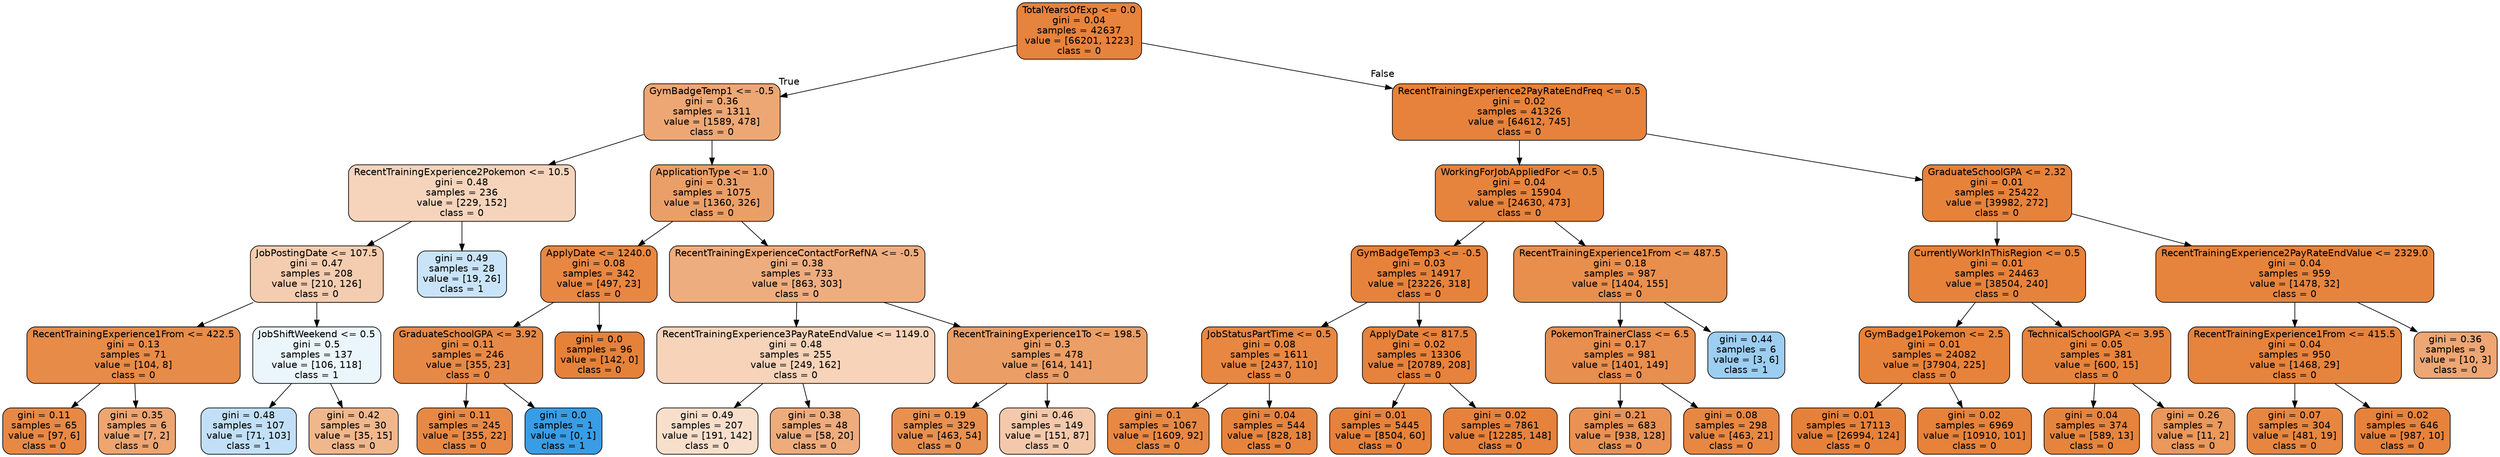 digraph Tree {
node [shape=box, style="filled, rounded", color="black", fontname=helvetica] ;
edge [fontname=helvetica] ;
0 [label="TotalYearsOfExp <= 0.0\ngini = 0.04\nsamples = 42637\nvalue = [66201, 1223]\nclass = 0", fillcolor="#e58139fa"] ;
1 [label="GymBadgeTemp1 <= -0.5\ngini = 0.36\nsamples = 1311\nvalue = [1589, 478]\nclass = 0", fillcolor="#e58139b2"] ;
0 -> 1 [labeldistance=2.5, labelangle=45, headlabel="True"] ;
2 [label="RecentTrainingExperience2Pokemon <= 10.5\ngini = 0.48\nsamples = 236\nvalue = [229, 152]\nclass = 0", fillcolor="#e5813956"] ;
1 -> 2 ;
3 [label="JobPostingDate <= 107.5\ngini = 0.47\nsamples = 208\nvalue = [210, 126]\nclass = 0", fillcolor="#e5813966"] ;
2 -> 3 ;
4 [label="RecentTrainingExperience1From <= 422.5\ngini = 0.13\nsamples = 71\nvalue = [104, 8]\nclass = 0", fillcolor="#e58139eb"] ;
3 -> 4 ;
5 [label="gini = 0.11\nsamples = 65\nvalue = [97, 6]\nclass = 0", fillcolor="#e58139ef"] ;
4 -> 5 ;
6 [label="gini = 0.35\nsamples = 6\nvalue = [7, 2]\nclass = 0", fillcolor="#e58139b6"] ;
4 -> 6 ;
7 [label="JobShiftWeekend <= 0.5\ngini = 0.5\nsamples = 137\nvalue = [106, 118]\nclass = 1", fillcolor="#399de51a"] ;
3 -> 7 ;
8 [label="gini = 0.48\nsamples = 107\nvalue = [71, 103]\nclass = 1", fillcolor="#399de54f"] ;
7 -> 8 ;
9 [label="gini = 0.42\nsamples = 30\nvalue = [35, 15]\nclass = 0", fillcolor="#e5813992"] ;
7 -> 9 ;
10 [label="gini = 0.49\nsamples = 28\nvalue = [19, 26]\nclass = 1", fillcolor="#399de545"] ;
2 -> 10 ;
11 [label="ApplicationType <= 1.0\ngini = 0.31\nsamples = 1075\nvalue = [1360, 326]\nclass = 0", fillcolor="#e58139c2"] ;
1 -> 11 ;
12 [label="ApplyDate <= 1240.0\ngini = 0.08\nsamples = 342\nvalue = [497, 23]\nclass = 0", fillcolor="#e58139f3"] ;
11 -> 12 ;
13 [label="GraduateSchoolGPA <= 3.92\ngini = 0.11\nsamples = 246\nvalue = [355, 23]\nclass = 0", fillcolor="#e58139ee"] ;
12 -> 13 ;
14 [label="gini = 0.11\nsamples = 245\nvalue = [355, 22]\nclass = 0", fillcolor="#e58139ef"] ;
13 -> 14 ;
15 [label="gini = 0.0\nsamples = 1\nvalue = [0, 1]\nclass = 1", fillcolor="#399de5ff"] ;
13 -> 15 ;
16 [label="gini = 0.0\nsamples = 96\nvalue = [142, 0]\nclass = 0", fillcolor="#e58139ff"] ;
12 -> 16 ;
17 [label="RecentTrainingExperienceContactForRefNA <= -0.5\ngini = 0.38\nsamples = 733\nvalue = [863, 303]\nclass = 0", fillcolor="#e58139a5"] ;
11 -> 17 ;
18 [label="RecentTrainingExperience3PayRateEndValue <= 1149.0\ngini = 0.48\nsamples = 255\nvalue = [249, 162]\nclass = 0", fillcolor="#e5813959"] ;
17 -> 18 ;
19 [label="gini = 0.49\nsamples = 207\nvalue = [191, 142]\nclass = 0", fillcolor="#e5813941"] ;
18 -> 19 ;
20 [label="gini = 0.38\nsamples = 48\nvalue = [58, 20]\nclass = 0", fillcolor="#e58139a7"] ;
18 -> 20 ;
21 [label="RecentTrainingExperience1To <= 198.5\ngini = 0.3\nsamples = 478\nvalue = [614, 141]\nclass = 0", fillcolor="#e58139c4"] ;
17 -> 21 ;
22 [label="gini = 0.19\nsamples = 329\nvalue = [463, 54]\nclass = 0", fillcolor="#e58139e1"] ;
21 -> 22 ;
23 [label="gini = 0.46\nsamples = 149\nvalue = [151, 87]\nclass = 0", fillcolor="#e581396c"] ;
21 -> 23 ;
24 [label="RecentTrainingExperience2PayRateEndFreq <= 0.5\ngini = 0.02\nsamples = 41326\nvalue = [64612, 745]\nclass = 0", fillcolor="#e58139fc"] ;
0 -> 24 [labeldistance=2.5, labelangle=-45, headlabel="False"] ;
25 [label="WorkingForJobAppliedFor <= 0.5\ngini = 0.04\nsamples = 15904\nvalue = [24630, 473]\nclass = 0", fillcolor="#e58139fa"] ;
24 -> 25 ;
26 [label="GymBadgeTemp3 <= -0.5\ngini = 0.03\nsamples = 14917\nvalue = [23226, 318]\nclass = 0", fillcolor="#e58139fc"] ;
25 -> 26 ;
27 [label="JobStatusPartTime <= 0.5\ngini = 0.08\nsamples = 1611\nvalue = [2437, 110]\nclass = 0", fillcolor="#e58139f3"] ;
26 -> 27 ;
28 [label="gini = 0.1\nsamples = 1067\nvalue = [1609, 92]\nclass = 0", fillcolor="#e58139f0"] ;
27 -> 28 ;
29 [label="gini = 0.04\nsamples = 544\nvalue = [828, 18]\nclass = 0", fillcolor="#e58139f9"] ;
27 -> 29 ;
30 [label="ApplyDate <= 817.5\ngini = 0.02\nsamples = 13306\nvalue = [20789, 208]\nclass = 0", fillcolor="#e58139fc"] ;
26 -> 30 ;
31 [label="gini = 0.01\nsamples = 5445\nvalue = [8504, 60]\nclass = 0", fillcolor="#e58139fd"] ;
30 -> 31 ;
32 [label="gini = 0.02\nsamples = 7861\nvalue = [12285, 148]\nclass = 0", fillcolor="#e58139fc"] ;
30 -> 32 ;
33 [label="RecentTrainingExperience1From <= 487.5\ngini = 0.18\nsamples = 987\nvalue = [1404, 155]\nclass = 0", fillcolor="#e58139e3"] ;
25 -> 33 ;
34 [label="PokemonTrainerClass <= 6.5\ngini = 0.17\nsamples = 981\nvalue = [1401, 149]\nclass = 0", fillcolor="#e58139e4"] ;
33 -> 34 ;
35 [label="gini = 0.21\nsamples = 683\nvalue = [938, 128]\nclass = 0", fillcolor="#e58139dc"] ;
34 -> 35 ;
36 [label="gini = 0.08\nsamples = 298\nvalue = [463, 21]\nclass = 0", fillcolor="#e58139f3"] ;
34 -> 36 ;
37 [label="gini = 0.44\nsamples = 6\nvalue = [3, 6]\nclass = 1", fillcolor="#399de57f"] ;
33 -> 37 ;
38 [label="GraduateSchoolGPA <= 2.32\ngini = 0.01\nsamples = 25422\nvalue = [39982, 272]\nclass = 0", fillcolor="#e58139fd"] ;
24 -> 38 ;
39 [label="CurrentlyWorkInThisRegion <= 0.5\ngini = 0.01\nsamples = 24463\nvalue = [38504, 240]\nclass = 0", fillcolor="#e58139fd"] ;
38 -> 39 ;
40 [label="GymBadge1Pokemon <= 2.5\ngini = 0.01\nsamples = 24082\nvalue = [37904, 225]\nclass = 0", fillcolor="#e58139fd"] ;
39 -> 40 ;
41 [label="gini = 0.01\nsamples = 17113\nvalue = [26994, 124]\nclass = 0", fillcolor="#e58139fe"] ;
40 -> 41 ;
42 [label="gini = 0.02\nsamples = 6969\nvalue = [10910, 101]\nclass = 0", fillcolor="#e58139fd"] ;
40 -> 42 ;
43 [label="TechnicalSchoolGPA <= 3.95\ngini = 0.05\nsamples = 381\nvalue = [600, 15]\nclass = 0", fillcolor="#e58139f9"] ;
39 -> 43 ;
44 [label="gini = 0.04\nsamples = 374\nvalue = [589, 13]\nclass = 0", fillcolor="#e58139f9"] ;
43 -> 44 ;
45 [label="gini = 0.26\nsamples = 7\nvalue = [11, 2]\nclass = 0", fillcolor="#e58139d1"] ;
43 -> 45 ;
46 [label="RecentTrainingExperience2PayRateEndValue <= 2329.0\ngini = 0.04\nsamples = 959\nvalue = [1478, 32]\nclass = 0", fillcolor="#e58139f9"] ;
38 -> 46 ;
47 [label="RecentTrainingExperience1From <= 415.5\ngini = 0.04\nsamples = 950\nvalue = [1468, 29]\nclass = 0", fillcolor="#e58139fa"] ;
46 -> 47 ;
48 [label="gini = 0.07\nsamples = 304\nvalue = [481, 19]\nclass = 0", fillcolor="#e58139f5"] ;
47 -> 48 ;
49 [label="gini = 0.02\nsamples = 646\nvalue = [987, 10]\nclass = 0", fillcolor="#e58139fc"] ;
47 -> 49 ;
50 [label="gini = 0.36\nsamples = 9\nvalue = [10, 3]\nclass = 0", fillcolor="#e58139b3"] ;
46 -> 50 ;
}